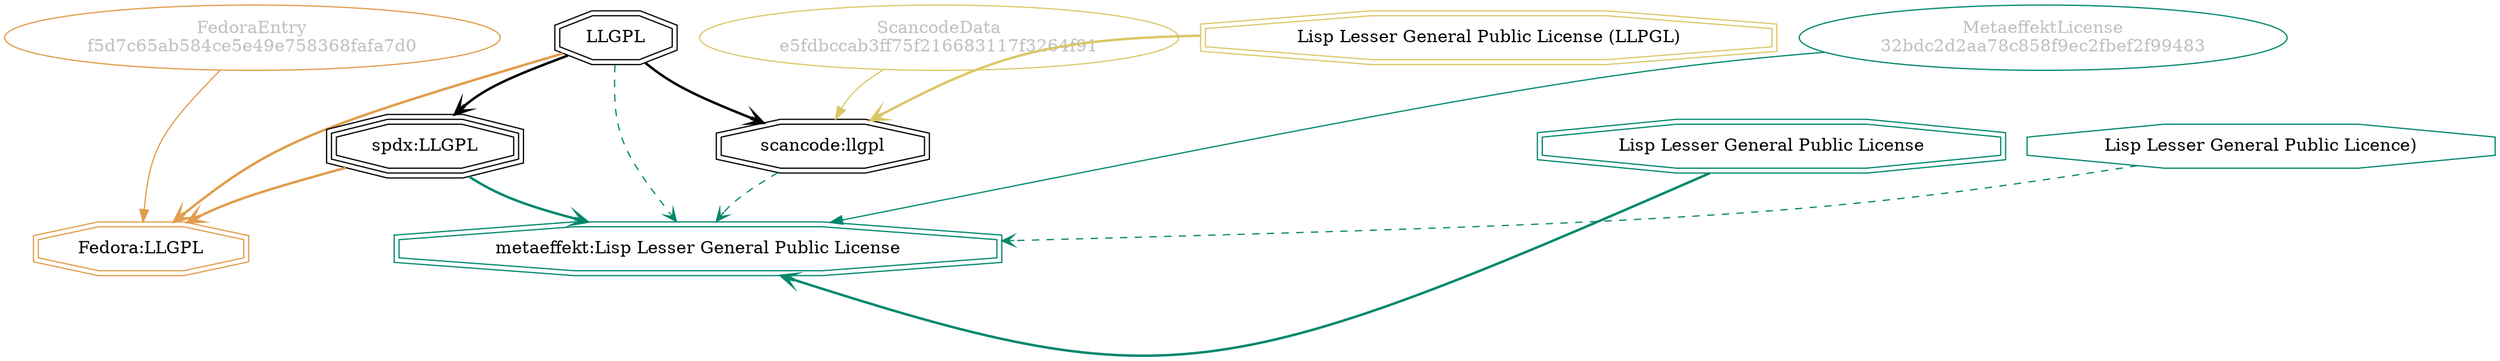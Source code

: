 strict digraph {
    node [shape=box];
    graph [splines=curved];
    6994 [label="FedoraEntry\nf5d7c65ab584ce5e49e758368fafa7d0"
         ,fontcolor=gray
         ,color="#e09d4b"
         ,fillcolor="beige;1"
         ,shape=ellipse];
    6995 [label="Fedora:LLGPL"
         ,color="#e09d4b"
         ,shape=doubleoctagon];
    6996 [label=LLGPL
         ,shape=doubleoctagon];
    6997 [label="spdx:LLGPL"
         ,shape=tripleoctagon];
    18759 [label="ScancodeData\ne5fdbccab3ff75f216683117f3264f91"
          ,fontcolor=gray
          ,color="#dac767"
          ,fillcolor="beige;1"
          ,shape=ellipse];
    18760 [label="scancode:llgpl"
          ,shape=doubleoctagon];
    18761 [label="Lisp Lesser General Public License (LLPGL)"
          ,color="#dac767"
          ,shape=doubleoctagon];
    44314 [label="MetaeffektLicense\n32bdc2d2aa78c858f9ec2fbef2f99483"
          ,fontcolor=gray
          ,color="#00876c"
          ,fillcolor="beige;1"
          ,shape=ellipse];
    44315 [label="metaeffekt:Lisp Lesser General Public License"
          ,color="#00876c"
          ,shape=doubleoctagon];
    44316 [label="Lisp Lesser General Public License"
          ,color="#00876c"
          ,shape=doubleoctagon];
    44317 [label="Lisp Lesser General Public Licence)"
          ,color="#00876c"
          ,shape=octagon];
    6994 -> 6995 [weight=0.5
                 ,color="#e09d4b"];
    6996 -> 6995 [style=bold
                 ,arrowhead=vee
                 ,weight=0.7
                 ,color="#e09d4b"];
    6996 -> 6995 [style=bold
                 ,arrowhead=vee
                 ,weight=0.7
                 ,color="#e09d4b"];
    6996 -> 6997 [style=bold
                 ,arrowhead=vee
                 ,weight=0.7];
    6996 -> 18760 [style=bold
                  ,arrowhead=vee
                  ,weight=0.7];
    6996 -> 44315 [style=dashed
                  ,arrowhead=vee
                  ,weight=0.5
                  ,color="#00876c"];
    6997 -> 6995 [style=bold
                 ,arrowhead=vee
                 ,weight=0.7
                 ,color="#e09d4b"];
    6997 -> 44315 [style=bold
                  ,arrowhead=vee
                  ,weight=0.7
                  ,color="#00876c"];
    18759 -> 18760 [weight=0.5
                   ,color="#dac767"];
    18760 -> 44315 [style=dashed
                   ,arrowhead=vee
                   ,weight=0.5
                   ,color="#00876c"];
    18761 -> 18760 [style=bold
                   ,arrowhead=vee
                   ,weight=0.7
                   ,color="#dac767"];
    44314 -> 44315 [weight=0.5
                   ,color="#00876c"];
    44316 -> 44315 [style=bold
                   ,arrowhead=vee
                   ,weight=0.7
                   ,color="#00876c"];
    44316 -> 44315 [style=bold
                   ,arrowhead=vee
                   ,weight=0.7
                   ,color="#00876c"];
    44317 -> 44315 [style=dashed
                   ,arrowhead=vee
                   ,weight=0.5
                   ,color="#00876c"];
}
